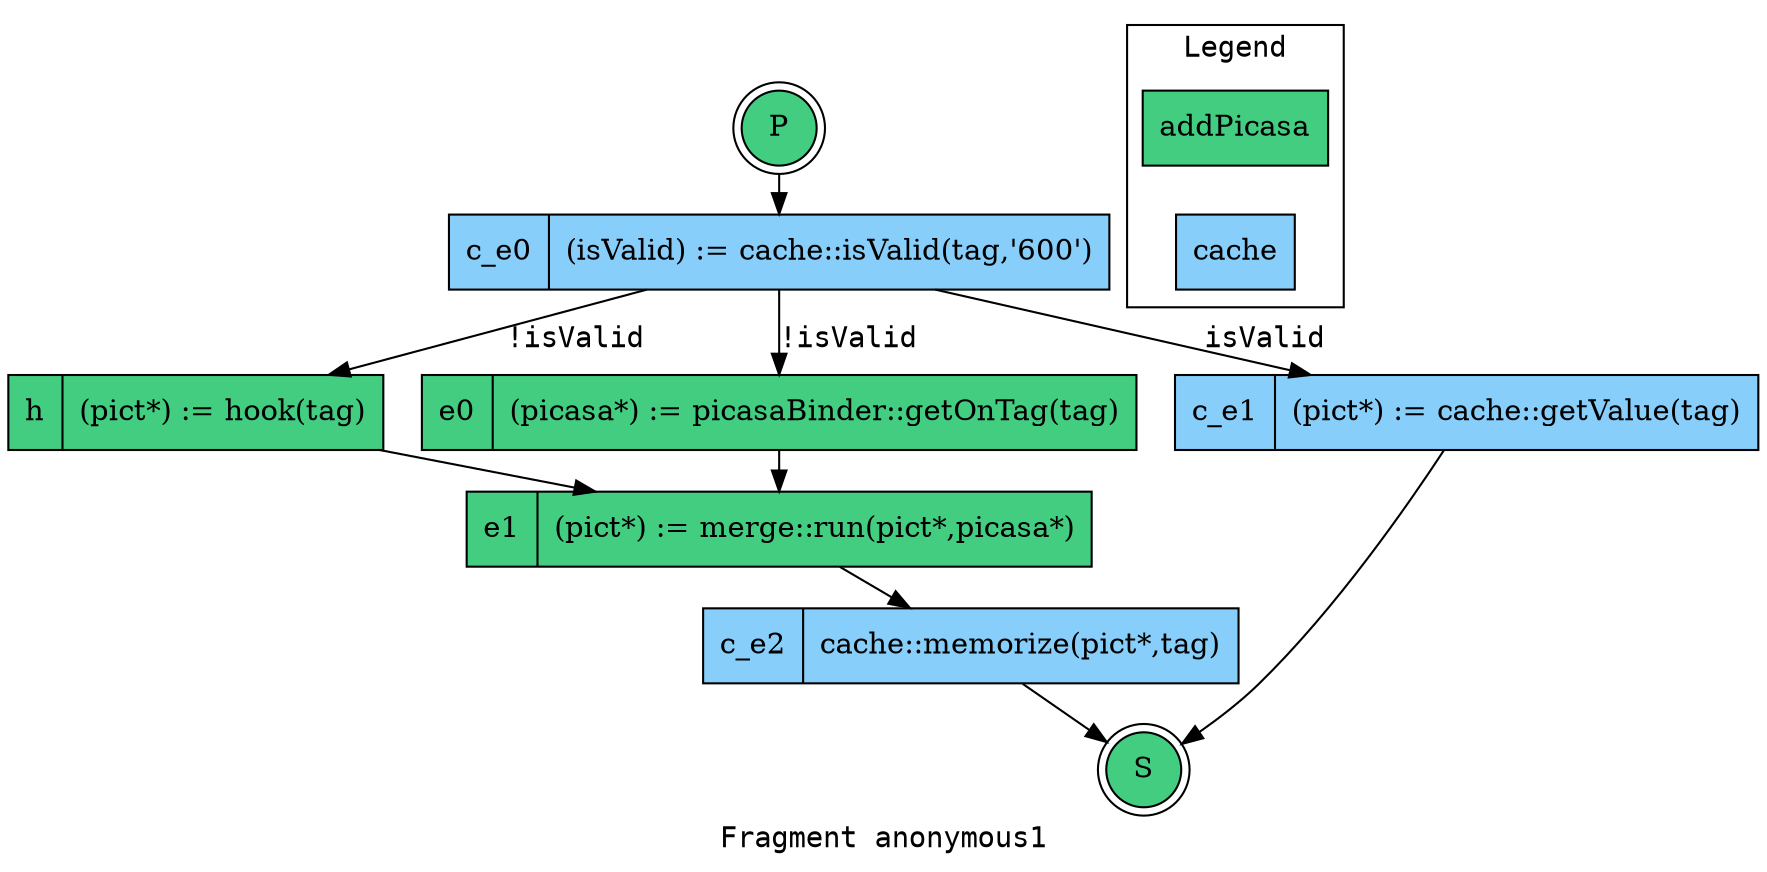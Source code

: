 digraph anonymous1 {
  fontname=Courier;
  node [shape=record];
  edge [fontname=Courier];
label="Fragment anonymous1"
  anonymous1_preds [label="P", shape=doublecircle, style=filled, fillcolor="seagreen3"];
  anonymous1_succs [label="S", shape=doublecircle, style=filled, fillcolor="seagreen3"];
  anonymous1_h [label="h|(pict*) := hook(tag)", style=filled, fillcolor="seagreen3"];
  anonymous1_e0 [label="e0|(picasa*) := picasaBinder::getOnTag(tag)", style=filled, fillcolor="seagreen3"];
  anonymous1_e1 [label="e1|(pict*) := merge::run(pict*,picasa*)", style=filled, fillcolor="seagreen3"];
  anonymous1_c_e0 [label="c_e0|(isValid) := cache::isValid(tag,'600')", style=filled, fillcolor="lightskyblue"];
  anonymous1_c_e1 [label="c_e1|(pict*) := cache::getValue(tag)", style=filled, fillcolor="lightskyblue"];
  anonymous1_c_e2 [label="c_e2|cache::memorize(pict*,tag)", style=filled, fillcolor="lightskyblue"];
  anonymous1_preds -> anonymous1_c_e0 ;
  anonymous1_h -> anonymous1_e1 ;
  anonymous1_e0 -> anonymous1_e1 ;
  anonymous1_e1 -> anonymous1_c_e2 ;
  anonymous1_c_e0 -> anonymous1_h [label="!isValid"];
  anonymous1_c_e0 -> anonymous1_e0 [label="!isValid"];
  anonymous1_c_e0 -> anonymous1_c_e1 [label="isValid"];
  anonymous1_c_e1 -> anonymous1_succs ;
  anonymous1_c_e2 -> anonymous1_succs ;

subgraph cluster_legend {
          label = "Legend";
          ranksep=0.02;
	  aP [label="addPicasa", style=filled, fillcolor="seagreen3"];
	  c [label="cache", style=filled, fillcolor="lightskyblue"];
	  aP -> c [style="invis",arrowsize=0];
  }
  
} 
